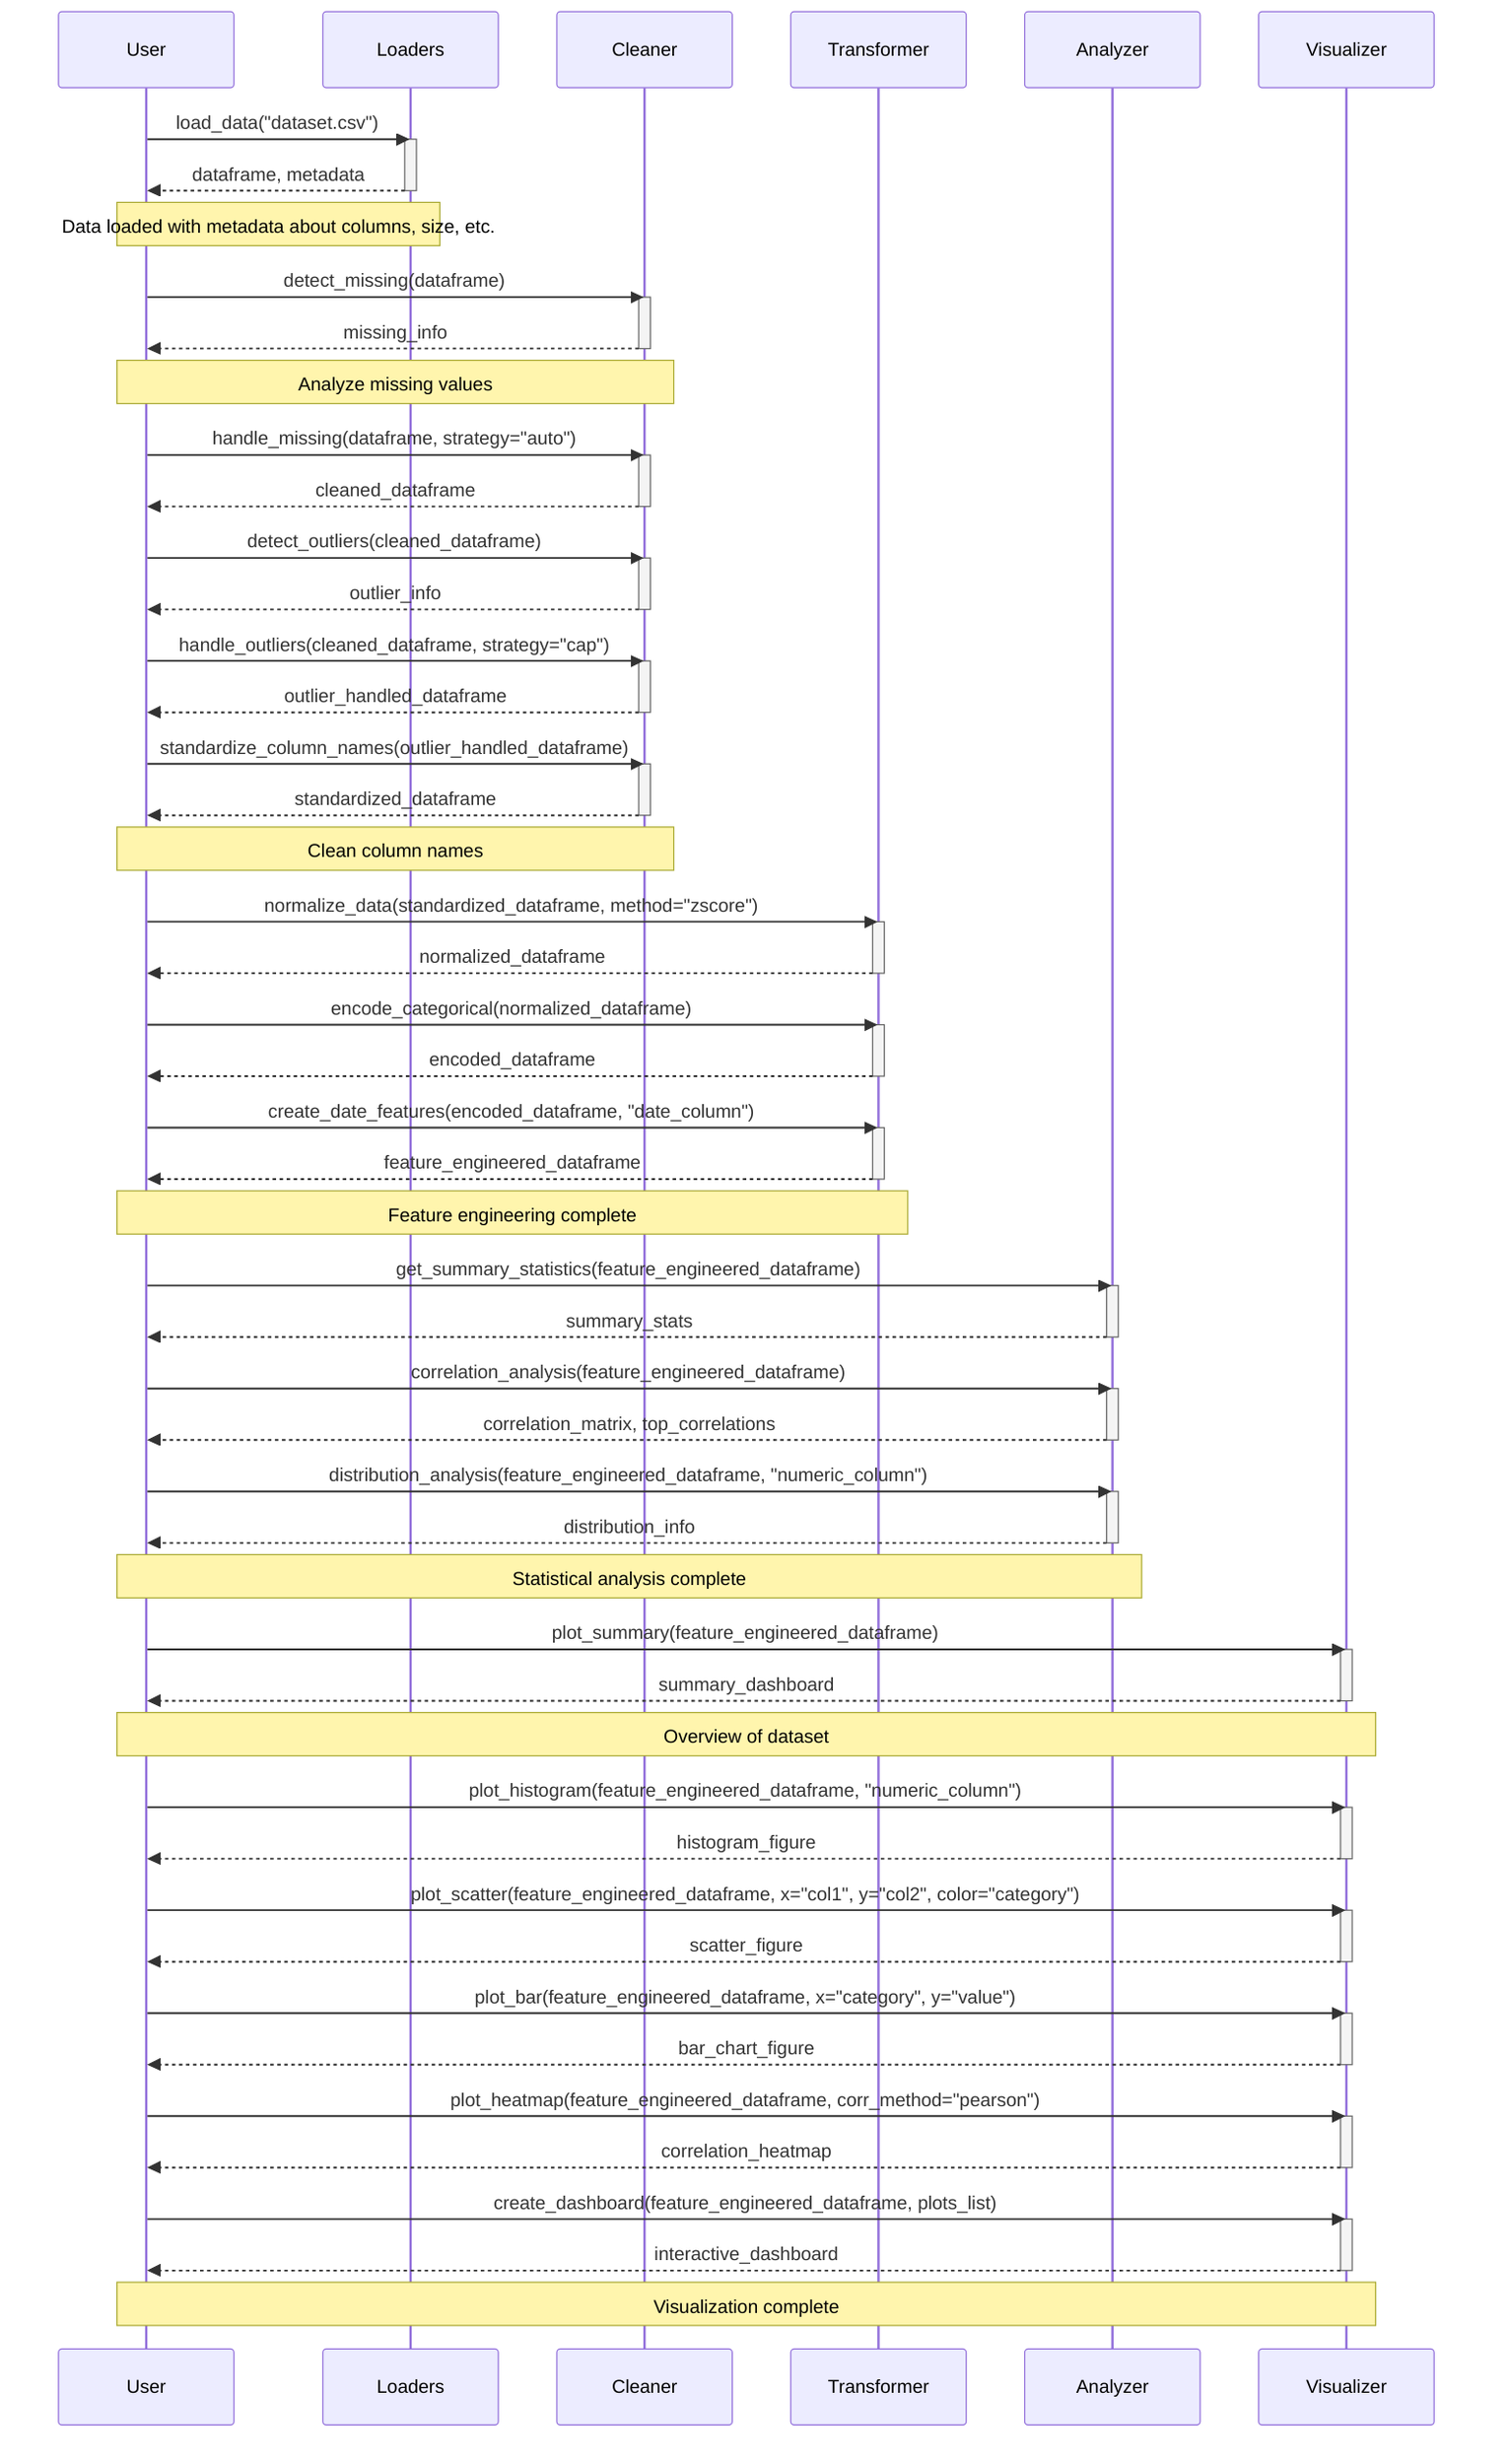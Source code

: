 sequenceDiagram
    participant User
    participant Loaders
    participant Cleaner
    participant Transformer
    participant Analyzer
    participant Visualizer
    
    %% Load data
    User->>Loaders: load_data("dataset.csv")
    activate Loaders
    Loaders-->>User: dataframe, metadata
    deactivate Loaders
    Note over User,Loaders: Data loaded with metadata about columns, size, etc.
    
    %% Clean data
    User->>Cleaner: detect_missing(dataframe)
    activate Cleaner
    Cleaner-->>User: missing_info
    deactivate Cleaner
    Note over User,Cleaner: Analyze missing values
    
    User->>Cleaner: handle_missing(dataframe, strategy="auto")
    activate Cleaner
    Cleaner-->>User: cleaned_dataframe
    deactivate Cleaner
    
    User->>Cleaner: detect_outliers(cleaned_dataframe)
    activate Cleaner
    Cleaner-->>User: outlier_info
    deactivate Cleaner
    
    User->>Cleaner: handle_outliers(cleaned_dataframe, strategy="cap")
    activate Cleaner
    Cleaner-->>User: outlier_handled_dataframe
    deactivate Cleaner
    
    User->>Cleaner: standardize_column_names(outlier_handled_dataframe)
    activate Cleaner
    Cleaner-->>User: standardized_dataframe
    deactivate Cleaner
    Note over User,Cleaner: Clean column names
    
    %% Transform data
    User->>Transformer: normalize_data(standardized_dataframe, method="zscore")
    activate Transformer
    Transformer-->>User: normalized_dataframe
    deactivate Transformer
    
    User->>Transformer: encode_categorical(normalized_dataframe)
    activate Transformer
    Transformer-->>User: encoded_dataframe
    deactivate Transformer
    
    User->>Transformer: create_date_features(encoded_dataframe, "date_column")
    activate Transformer
    Transformer-->>User: feature_engineered_dataframe
    deactivate Transformer
    Note over User,Transformer: Feature engineering complete
    
    %% Analyze data
    User->>Analyzer: get_summary_statistics(feature_engineered_dataframe)
    activate Analyzer
    Analyzer-->>User: summary_stats
    deactivate Analyzer
    
    User->>Analyzer: correlation_analysis(feature_engineered_dataframe)
    activate Analyzer
    Analyzer-->>User: correlation_matrix, top_correlations
    deactivate Analyzer
    
    User->>Analyzer: distribution_analysis(feature_engineered_dataframe, "numeric_column")
    activate Analyzer
    Analyzer-->>User: distribution_info
    deactivate Analyzer
    Note over User,Analyzer: Statistical analysis complete
    
    %% Visualize data
    User->>Visualizer: plot_summary(feature_engineered_dataframe)
    activate Visualizer
    Visualizer-->>User: summary_dashboard
    deactivate Visualizer
    Note over User,Visualizer: Overview of dataset
    
    User->>Visualizer: plot_histogram(feature_engineered_dataframe, "numeric_column")
    activate Visualizer
    Visualizer-->>User: histogram_figure
    deactivate Visualizer
    
    User->>Visualizer: plot_scatter(feature_engineered_dataframe, x="col1", y="col2", color="category")
    activate Visualizer
    Visualizer-->>User: scatter_figure
    deactivate Visualizer
    
    User->>Visualizer: plot_bar(feature_engineered_dataframe, x="category", y="value")
    activate Visualizer
    Visualizer-->>User: bar_chart_figure
    deactivate Visualizer
    
    User->>Visualizer: plot_heatmap(feature_engineered_dataframe, corr_method="pearson")
    activate Visualizer
    Visualizer-->>User: correlation_heatmap
    deactivate Visualizer
    
    User->>Visualizer: create_dashboard(feature_engineered_dataframe, plots_list)
    activate Visualizer
    Visualizer-->>User: interactive_dashboard
    deactivate Visualizer
    Note over User,Visualizer: Visualization complete